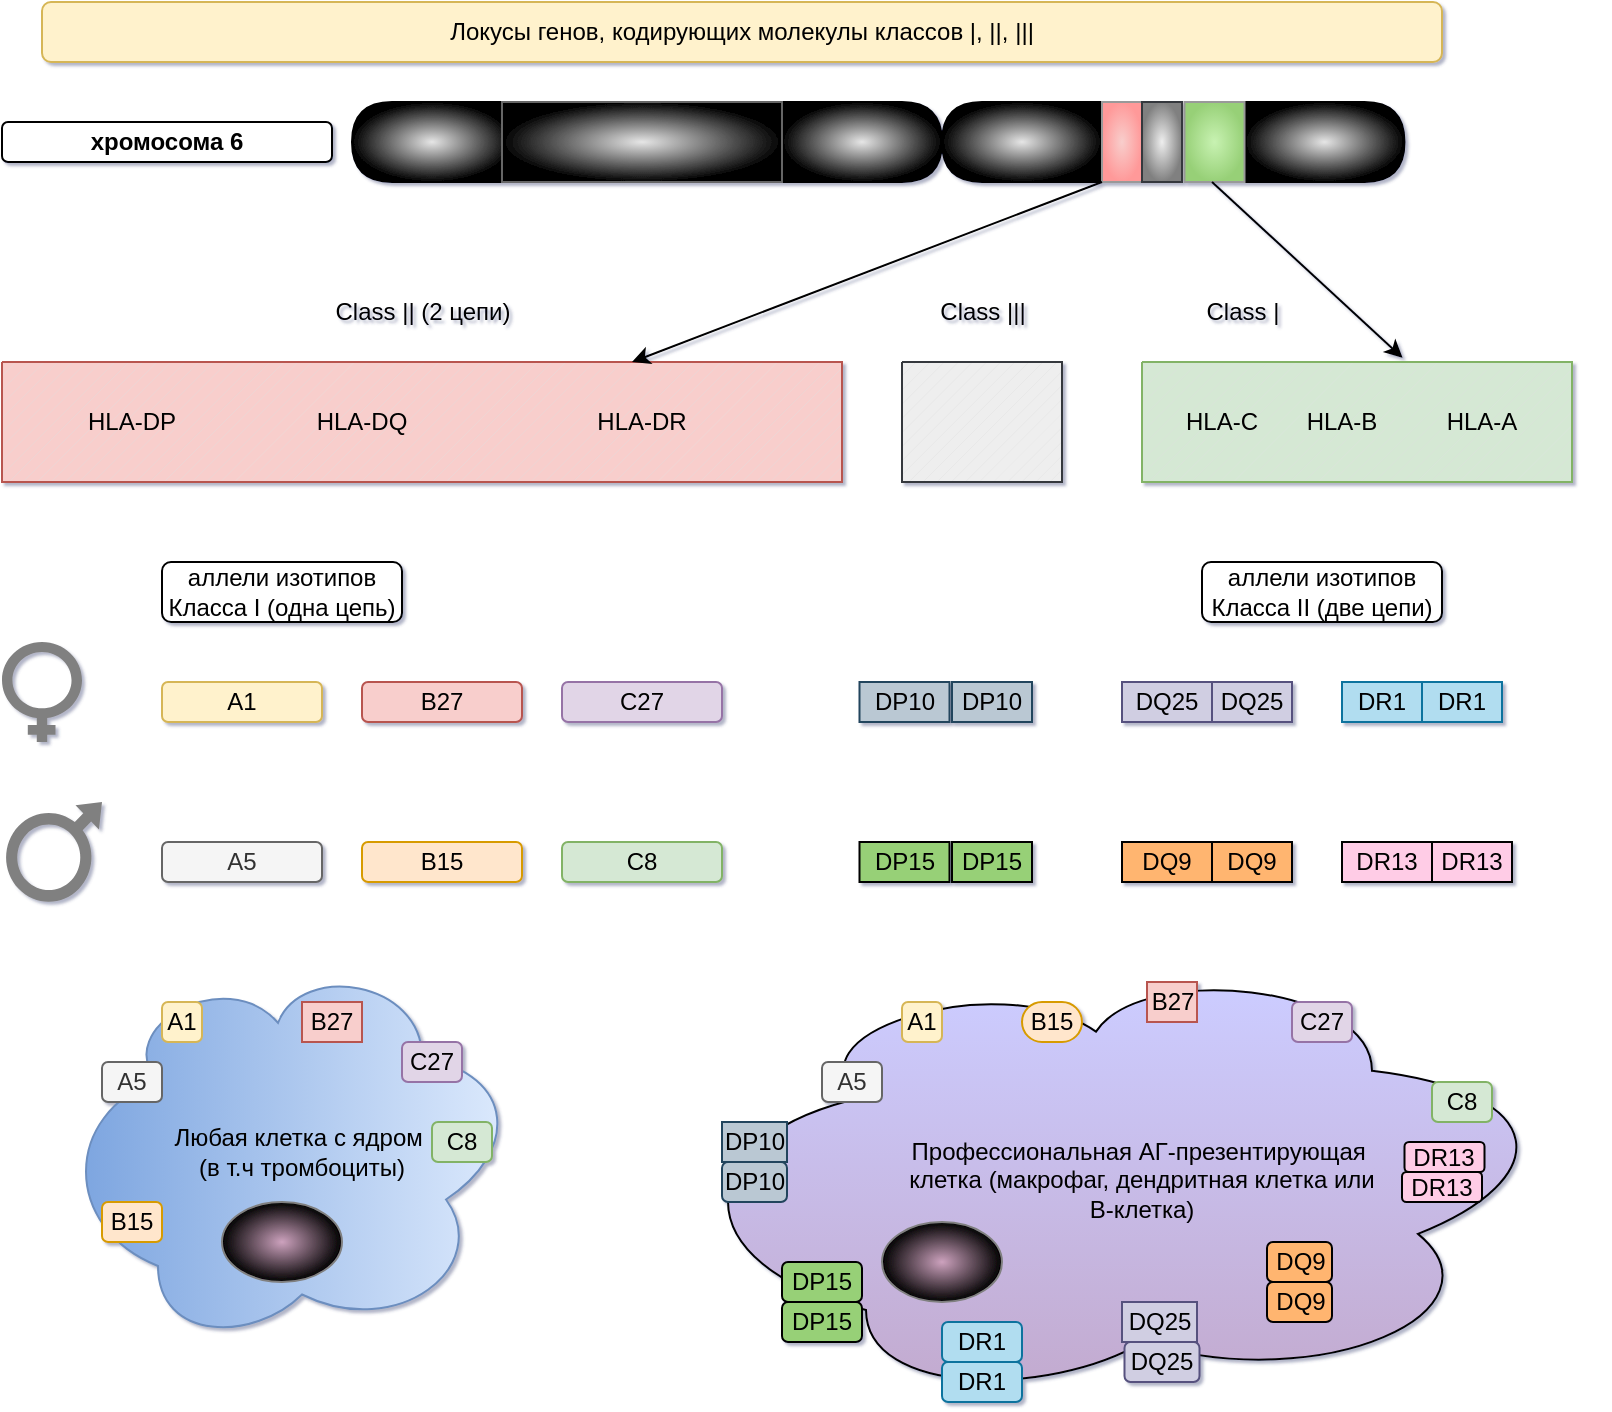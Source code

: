 <mxfile version="24.4.13" type="github">
  <diagram name="Page-1" id="-I0MyFCe74SBWzDTvCro">
    <mxGraphModel dx="1073" dy="586" grid="1" gridSize="10" guides="1" tooltips="1" connect="1" arrows="1" fold="1" page="1" pageScale="1" pageWidth="850" pageHeight="1100" math="0" shadow="1">
      <root>
        <mxCell id="0" />
        <mxCell id="1" parent="0" />
        <mxCell id="5hsAyEmP8SzY6PerSiog-23" value="" style="verticalLabelPosition=bottom;verticalAlign=top;html=1;shape=mxgraph.basic.patternFillRect;fillStyle=diag;step=5;fillStrokeWidth=0.2;fillStrokeColor=#dddddd;fillColor=#f8cecc;gradientColor=none;strokeColor=#b85450;" parent="1" vertex="1">
          <mxGeometry x="40" y="220" width="420" height="60" as="geometry" />
        </mxCell>
        <mxCell id="5hsAyEmP8SzY6PerSiog-24" value="" style="verticalLabelPosition=bottom;verticalAlign=top;html=1;shape=mxgraph.basic.patternFillRect;fillStyle=diag;step=5;fillStrokeWidth=0.2;fillStrokeColor=#dddddd;fillColor=#eeeeee;strokeColor=#36393d;" parent="1" vertex="1">
          <mxGeometry x="490" y="220" width="80" height="60" as="geometry" />
        </mxCell>
        <mxCell id="5hsAyEmP8SzY6PerSiog-25" value="" style="verticalLabelPosition=bottom;verticalAlign=top;html=1;shape=mxgraph.basic.patternFillRect;fillStyle=diag;step=5;fillStrokeWidth=0.2;fillStrokeColor=#dddddd;fillColor=#d5e8d4;strokeColor=#82b366;gradientColor=none;" parent="1" vertex="1">
          <mxGeometry x="610" y="220" width="215" height="60" as="geometry" />
        </mxCell>
        <mxCell id="5hsAyEmP8SzY6PerSiog-31" value="Class |||" style="text;html=1;align=center;verticalAlign=middle;resizable=0;points=[];autosize=1;strokeColor=none;fillColor=none;" parent="1" vertex="1">
          <mxGeometry x="495" y="180" width="70" height="30" as="geometry" />
        </mxCell>
        <mxCell id="5hsAyEmP8SzY6PerSiog-32" value="Class |" style="text;html=1;align=center;verticalAlign=middle;resizable=0;points=[];autosize=1;strokeColor=none;fillColor=none;" parent="1" vertex="1">
          <mxGeometry x="630" y="180" width="60" height="30" as="geometry" />
        </mxCell>
        <mxCell id="5hsAyEmP8SzY6PerSiog-33" value="Class || (2 цепи)" style="text;html=1;align=center;verticalAlign=middle;resizable=0;points=[];autosize=1;strokeColor=none;fillColor=none;" parent="1" vertex="1">
          <mxGeometry x="195" y="180" width="110" height="30" as="geometry" />
        </mxCell>
        <mxCell id="5hsAyEmP8SzY6PerSiog-39" value="HLA-DP" style="text;html=1;align=center;verticalAlign=middle;whiteSpace=wrap;rounded=0;" parent="1" vertex="1">
          <mxGeometry x="70" y="235" width="70" height="30" as="geometry" />
        </mxCell>
        <mxCell id="5hsAyEmP8SzY6PerSiog-40" value="HLA-DQ" style="text;html=1;align=center;verticalAlign=middle;whiteSpace=wrap;rounded=0;" parent="1" vertex="1">
          <mxGeometry x="185" y="235" width="70" height="30" as="geometry" />
        </mxCell>
        <mxCell id="5hsAyEmP8SzY6PerSiog-41" value="HLA-DR" style="text;html=1;align=center;verticalAlign=middle;whiteSpace=wrap;rounded=0;" parent="1" vertex="1">
          <mxGeometry x="325" y="235" width="70" height="30" as="geometry" />
        </mxCell>
        <mxCell id="5hsAyEmP8SzY6PerSiog-42" value="HLA-C" style="text;html=1;align=center;verticalAlign=middle;whiteSpace=wrap;rounded=0;" parent="1" vertex="1">
          <mxGeometry x="620" y="235" width="60" height="30" as="geometry" />
        </mxCell>
        <mxCell id="5hsAyEmP8SzY6PerSiog-43" value="HLA-B" style="text;html=1;align=center;verticalAlign=middle;whiteSpace=wrap;rounded=0;" parent="1" vertex="1">
          <mxGeometry x="680" y="235" width="60" height="30" as="geometry" />
        </mxCell>
        <mxCell id="5hsAyEmP8SzY6PerSiog-44" value="HLA-A" style="text;html=1;align=center;verticalAlign=middle;whiteSpace=wrap;rounded=0;" parent="1" vertex="1">
          <mxGeometry x="750" y="235" width="60" height="30" as="geometry" />
        </mxCell>
        <mxCell id="5hsAyEmP8SzY6PerSiog-46" value="Локусы генов, кодирующих молекулы классов |, ||, |||" style="rounded=1;whiteSpace=wrap;html=1;fillColor=#fff2cc;strokeColor=#d6b656;" parent="1" vertex="1">
          <mxGeometry x="60" y="40" width="700" height="30" as="geometry" />
        </mxCell>
        <mxCell id="oUY45JinjUfdoMoh1P1p-8" value="" style="shape=delay;whiteSpace=wrap;html=1;fillColor=#E6E6E6;gradientColor=default;gradientDirection=radial;" parent="1" vertex="1">
          <mxGeometry x="430" y="90" width="80" height="40" as="geometry" />
        </mxCell>
        <mxCell id="oUY45JinjUfdoMoh1P1p-9" value="" style="shape=delay;whiteSpace=wrap;html=1;direction=west;fillColor=#E6E6E6;gradientColor=default;gradientDirection=radial;" parent="1" vertex="1">
          <mxGeometry x="215" y="90" width="80" height="40" as="geometry" />
        </mxCell>
        <mxCell id="oUY45JinjUfdoMoh1P1p-10" value="" style="verticalLabelPosition=bottom;verticalAlign=top;html=1;shape=mxgraph.basic.rect;fillColor2=none;strokeWidth=1;size=20;indent=5;fillColor=#E6E6E6;gradientColor=default;strokeColor=#666666;gradientDirection=radial;" parent="1" vertex="1">
          <mxGeometry x="290" y="90" width="140" height="40" as="geometry" />
        </mxCell>
        <mxCell id="oUY45JinjUfdoMoh1P1p-11" value="" style="shape=delay;whiteSpace=wrap;html=1;fillColor=#E6E6E6;gradientColor=default;gradientDirection=radial;" parent="1" vertex="1">
          <mxGeometry x="661.25" y="90" width="80" height="40" as="geometry" />
        </mxCell>
        <mxCell id="oUY45JinjUfdoMoh1P1p-12" value="" style="shape=delay;whiteSpace=wrap;html=1;direction=west;fillColor=#E6E6E6;gradientColor=default;gradientDirection=radial;" parent="1" vertex="1">
          <mxGeometry x="510" y="90" width="80" height="40" as="geometry" />
        </mxCell>
        <mxCell id="oUY45JinjUfdoMoh1P1p-13" value="" style="verticalLabelPosition=bottom;verticalAlign=top;html=1;shape=mxgraph.basic.rect;fillColor2=none;strokeWidth=1;size=20;indent=5;fillColor=#f8cecc;gradientColor=#FF9999;strokeColor=#999999;gradientDirection=radial;" parent="1" vertex="1">
          <mxGeometry x="590" y="90" width="20" height="40" as="geometry" />
        </mxCell>
        <mxCell id="oUY45JinjUfdoMoh1P1p-14" value="" style="verticalLabelPosition=bottom;verticalAlign=top;html=1;shape=mxgraph.basic.rect;fillColor2=none;strokeWidth=1;size=20;indent=5;fillColor=#eeeeee;strokeColor=#36393d;gradientColor=#808080;gradientDirection=radial;" parent="1" vertex="1">
          <mxGeometry x="610" y="90" width="20" height="40" as="geometry" />
        </mxCell>
        <mxCell id="oUY45JinjUfdoMoh1P1p-15" value="" style="verticalLabelPosition=bottom;verticalAlign=top;html=1;shape=mxgraph.basic.rect;fillColor2=none;strokeWidth=1;size=20;indent=5;fillColor=#C8F2B2;strokeColor=#999999;gradientColor=#97D077;gradientDirection=radial;" parent="1" vertex="1">
          <mxGeometry x="631.25" y="90" width="30" height="40" as="geometry" />
        </mxCell>
        <mxCell id="oUY45JinjUfdoMoh1P1p-22" value="" style="shape=mxgraph.signs.people.female;html=1;pointerEvents=1;fillColor=#808080;strokeColor=none;verticalLabelPosition=bottom;verticalAlign=top;align=center;" parent="1" vertex="1">
          <mxGeometry x="40" y="360" width="40" height="50" as="geometry" />
        </mxCell>
        <mxCell id="oUY45JinjUfdoMoh1P1p-23" value="" style="shape=mxgraph.signs.people.male;html=1;pointerEvents=1;fillColor=#808080;strokeColor=none;verticalLabelPosition=bottom;verticalAlign=top;align=center;" parent="1" vertex="1">
          <mxGeometry x="40" y="440" width="50" height="52" as="geometry" />
        </mxCell>
        <mxCell id="aleqvYu7K4jObS0uqPys-1" value="A1" style="rounded=1;whiteSpace=wrap;html=1;fillColor=#fff2cc;strokeColor=#d6b656;" vertex="1" parent="1">
          <mxGeometry x="120" y="380" width="80" height="20" as="geometry" />
        </mxCell>
        <mxCell id="aleqvYu7K4jObS0uqPys-3" value="B27" style="rounded=1;whiteSpace=wrap;html=1;fillColor=#f8cecc;strokeColor=#b85450;" vertex="1" parent="1">
          <mxGeometry x="220" y="380" width="80" height="20" as="geometry" />
        </mxCell>
        <mxCell id="aleqvYu7K4jObS0uqPys-4" value="C27" style="rounded=1;whiteSpace=wrap;html=1;fillColor=#e1d5e7;strokeColor=#9673a6;" vertex="1" parent="1">
          <mxGeometry x="320" y="380" width="80" height="20" as="geometry" />
        </mxCell>
        <mxCell id="aleqvYu7K4jObS0uqPys-5" value="C8" style="rounded=1;whiteSpace=wrap;html=1;fillColor=#d5e8d4;strokeColor=#82b366;" vertex="1" parent="1">
          <mxGeometry x="320" y="460" width="80" height="20" as="geometry" />
        </mxCell>
        <mxCell id="aleqvYu7K4jObS0uqPys-6" value="B15" style="rounded=1;whiteSpace=wrap;html=1;fillColor=#ffe6cc;strokeColor=#d79b00;" vertex="1" parent="1">
          <mxGeometry x="220" y="460" width="80" height="20" as="geometry" />
        </mxCell>
        <mxCell id="aleqvYu7K4jObS0uqPys-7" value="A5" style="rounded=1;whiteSpace=wrap;html=1;fillColor=#f5f5f5;fontColor=#333333;strokeColor=#666666;" vertex="1" parent="1">
          <mxGeometry x="120" y="460" width="80" height="20" as="geometry" />
        </mxCell>
        <mxCell id="aleqvYu7K4jObS0uqPys-8" value="аллели изотипов Класса I (одна цепь)" style="rounded=1;whiteSpace=wrap;html=1;" vertex="1" parent="1">
          <mxGeometry x="120" y="320" width="120" height="30" as="geometry" />
        </mxCell>
        <mxCell id="aleqvYu7K4jObS0uqPys-14" value="DQ25" style="rounded=0;whiteSpace=wrap;html=1;fillColor=#d0cee2;strokeColor=#56517e;" vertex="1" parent="1">
          <mxGeometry x="600" y="380" width="45" height="20" as="geometry" />
        </mxCell>
        <mxCell id="aleqvYu7K4jObS0uqPys-15" value="DQ25" style="rounded=0;whiteSpace=wrap;html=1;fillColor=#d0cee2;strokeColor=#56517e;" vertex="1" parent="1">
          <mxGeometry x="645" y="380" width="40" height="20" as="geometry" />
        </mxCell>
        <mxCell id="aleqvYu7K4jObS0uqPys-16" value="DR1" style="rounded=0;whiteSpace=wrap;html=1;fillColor=#b1ddf0;strokeColor=#10739e;" vertex="1" parent="1">
          <mxGeometry x="710" y="380" width="40" height="20" as="geometry" />
        </mxCell>
        <mxCell id="aleqvYu7K4jObS0uqPys-17" value="DR1" style="rounded=0;whiteSpace=wrap;html=1;fillColor=#b1ddf0;strokeColor=#10739e;" vertex="1" parent="1">
          <mxGeometry x="750" y="380" width="40" height="20" as="geometry" />
        </mxCell>
        <mxCell id="aleqvYu7K4jObS0uqPys-18" value="DP10" style="rounded=0;whiteSpace=wrap;html=1;fillColor=#bac8d3;strokeColor=#23445d;" vertex="1" parent="1">
          <mxGeometry x="468.75" y="380" width="45" height="20" as="geometry" />
        </mxCell>
        <mxCell id="aleqvYu7K4jObS0uqPys-19" value="DP10" style="rounded=0;whiteSpace=wrap;html=1;fillColor=#bac8d3;strokeColor=#23445d;" vertex="1" parent="1">
          <mxGeometry x="515" y="380" width="40" height="20" as="geometry" />
        </mxCell>
        <mxCell id="aleqvYu7K4jObS0uqPys-21" value="DP15" style="rounded=0;whiteSpace=wrap;html=1;fillColor=#97D077;" vertex="1" parent="1">
          <mxGeometry x="468.75" y="460" width="45" height="20" as="geometry" />
        </mxCell>
        <mxCell id="aleqvYu7K4jObS0uqPys-22" value="DP15" style="rounded=0;whiteSpace=wrap;html=1;fillColor=#97D077;" vertex="1" parent="1">
          <mxGeometry x="515" y="460" width="40" height="20" as="geometry" />
        </mxCell>
        <mxCell id="aleqvYu7K4jObS0uqPys-23" value="DQ9" style="rounded=0;whiteSpace=wrap;html=1;fillColor=#FFB570;" vertex="1" parent="1">
          <mxGeometry x="600" y="460" width="45" height="20" as="geometry" />
        </mxCell>
        <mxCell id="aleqvYu7K4jObS0uqPys-24" value="DQ9" style="rounded=0;whiteSpace=wrap;html=1;fillColor=#FFB570;" vertex="1" parent="1">
          <mxGeometry x="645" y="460" width="40" height="20" as="geometry" />
        </mxCell>
        <mxCell id="aleqvYu7K4jObS0uqPys-25" value="DR13" style="rounded=0;whiteSpace=wrap;html=1;fillColor=#FFCCE6;" vertex="1" parent="1">
          <mxGeometry x="710" y="460" width="45" height="20" as="geometry" />
        </mxCell>
        <mxCell id="aleqvYu7K4jObS0uqPys-26" value="DR13" style="rounded=0;whiteSpace=wrap;html=1;fillColor=#FFCCE6;" vertex="1" parent="1">
          <mxGeometry x="755" y="460" width="40" height="20" as="geometry" />
        </mxCell>
        <mxCell id="aleqvYu7K4jObS0uqPys-28" value="аллели изотипов Класса II (две цепи)" style="rounded=1;whiteSpace=wrap;html=1;" vertex="1" parent="1">
          <mxGeometry x="640" y="320" width="120" height="30" as="geometry" />
        </mxCell>
        <mxCell id="aleqvYu7K4jObS0uqPys-29" value="Любая клетка с ядром&amp;nbsp;&lt;div&gt;(в т.ч тромбоциты)&lt;/div&gt;" style="ellipse;shape=cloud;whiteSpace=wrap;html=1;direction=south;fillColor=#dae8fc;gradientColor=#7ea6e0;strokeColor=#6c8ebf;" vertex="1" parent="1">
          <mxGeometry x="70" y="520" width="240" height="190" as="geometry" />
        </mxCell>
        <mxCell id="aleqvYu7K4jObS0uqPys-66" value="&lt;b&gt;хромосома 6&lt;/b&gt;" style="whiteSpace=wrap;html=1;rounded=1;" vertex="1" parent="1">
          <mxGeometry x="40" y="100" width="165" height="20" as="geometry" />
        </mxCell>
        <mxCell id="aleqvYu7K4jObS0uqPys-68" style="edgeStyle=orthogonalEdgeStyle;rounded=0;orthogonalLoop=1;jettySize=auto;html=1;exitX=0.5;exitY=1;exitDx=0;exitDy=0;" edge="1" parent="1" source="aleqvYu7K4jObS0uqPys-3" target="aleqvYu7K4jObS0uqPys-3">
          <mxGeometry relative="1" as="geometry" />
        </mxCell>
        <mxCell id="aleqvYu7K4jObS0uqPys-78" value="" style="ellipse;whiteSpace=wrap;html=1;strokeColor=#808080;fillColor=#CDA2BE;gradientColor=default;gradientDirection=radial;" vertex="1" parent="1">
          <mxGeometry x="150" y="640" width="60" height="40" as="geometry" />
        </mxCell>
        <mxCell id="aleqvYu7K4jObS0uqPys-79" value="A1" style="rounded=1;whiteSpace=wrap;html=1;fillColor=#fff2cc;strokeColor=#d6b656;" vertex="1" parent="1">
          <mxGeometry x="120" y="540" width="20" height="20" as="geometry" />
        </mxCell>
        <mxCell id="aleqvYu7K4jObS0uqPys-80" value="B27" style="rounded=1;whiteSpace=wrap;html=1;fillColor=#f8cecc;strokeColor=#b85450;arcSize=0;" vertex="1" parent="1">
          <mxGeometry x="190" y="540" width="30" height="20" as="geometry" />
        </mxCell>
        <mxCell id="aleqvYu7K4jObS0uqPys-81" value="C27" style="rounded=1;whiteSpace=wrap;html=1;fillColor=#e1d5e7;strokeColor=#9673a6;" vertex="1" parent="1">
          <mxGeometry x="240" y="560" width="30" height="20" as="geometry" />
        </mxCell>
        <mxCell id="aleqvYu7K4jObS0uqPys-82" value="A5" style="rounded=1;whiteSpace=wrap;html=1;fillColor=#f5f5f5;fontColor=#333333;strokeColor=#666666;" vertex="1" parent="1">
          <mxGeometry x="90" y="570" width="30" height="20" as="geometry" />
        </mxCell>
        <mxCell id="aleqvYu7K4jObS0uqPys-83" value="B15" style="rounded=1;whiteSpace=wrap;html=1;fillColor=#ffe6cc;strokeColor=#d79b00;" vertex="1" parent="1">
          <mxGeometry x="90" y="640" width="30" height="20" as="geometry" />
        </mxCell>
        <mxCell id="aleqvYu7K4jObS0uqPys-84" value="C8" style="rounded=1;whiteSpace=wrap;html=1;fillColor=#d5e8d4;strokeColor=#82b366;" vertex="1" parent="1">
          <mxGeometry x="255" y="600" width="30" height="20" as="geometry" />
        </mxCell>
        <mxCell id="aleqvYu7K4jObS0uqPys-105" value="Профессиональная АГ-презентирующая&amp;nbsp;&lt;div&gt;клетка&amp;nbsp;&lt;span style=&quot;background-color: initial;&quot;&gt;(макрофаг,&amp;nbsp;&lt;/span&gt;&lt;span style=&quot;background-color: initial;&quot;&gt;дендритная клетка или&lt;/span&gt;&lt;/div&gt;&lt;div&gt;B-клетка)&lt;/div&gt;" style="ellipse;shape=cloud;whiteSpace=wrap;html=1;direction=south;fillColor=#CCCCFF;gradientColor=#C3ABD0;gradientDirection=east;" vertex="1" parent="1">
          <mxGeometry x="380" y="520" width="460" height="217.5" as="geometry" />
        </mxCell>
        <mxCell id="aleqvYu7K4jObS0uqPys-106" value="" style="ellipse;whiteSpace=wrap;html=1;strokeColor=#808080;fillColor=#CDA2BE;gradientColor=default;gradientDirection=radial;" vertex="1" parent="1">
          <mxGeometry x="480" y="650" width="60" height="40" as="geometry" />
        </mxCell>
        <mxCell id="aleqvYu7K4jObS0uqPys-107" value="A1" style="rounded=1;whiteSpace=wrap;html=1;fillColor=#fff2cc;strokeColor=#d6b656;" vertex="1" parent="1">
          <mxGeometry x="490" y="540" width="20" height="20" as="geometry" />
        </mxCell>
        <mxCell id="aleqvYu7K4jObS0uqPys-108" value="B27" style="rounded=1;whiteSpace=wrap;html=1;fillColor=#f8cecc;strokeColor=#b85450;arcSize=0;" vertex="1" parent="1">
          <mxGeometry x="612.5" y="530" width="25" height="20" as="geometry" />
        </mxCell>
        <mxCell id="aleqvYu7K4jObS0uqPys-109" value="C27" style="rounded=1;whiteSpace=wrap;html=1;fillColor=#e1d5e7;strokeColor=#9673a6;" vertex="1" parent="1">
          <mxGeometry x="685" y="540" width="30" height="20" as="geometry" />
        </mxCell>
        <mxCell id="aleqvYu7K4jObS0uqPys-110" value="A5" style="rounded=1;whiteSpace=wrap;html=1;fillColor=#f5f5f5;fontColor=#333333;strokeColor=#666666;" vertex="1" parent="1">
          <mxGeometry x="450" y="570" width="30" height="20" as="geometry" />
        </mxCell>
        <mxCell id="aleqvYu7K4jObS0uqPys-111" value="B15" style="rounded=1;whiteSpace=wrap;html=1;fillColor=#ffe6cc;strokeColor=#d79b00;arcSize=50;" vertex="1" parent="1">
          <mxGeometry x="550" y="540" width="30" height="20" as="geometry" />
        </mxCell>
        <mxCell id="aleqvYu7K4jObS0uqPys-112" value="C8" style="rounded=1;whiteSpace=wrap;html=1;fillColor=#d5e8d4;strokeColor=#82b366;" vertex="1" parent="1">
          <mxGeometry x="755" y="580" width="30" height="20" as="geometry" />
        </mxCell>
        <mxCell id="aleqvYu7K4jObS0uqPys-113" value="DP10" style="rounded=1;whiteSpace=wrap;html=1;fillColor=#bac8d3;strokeColor=#23445d;arcSize=0;" vertex="1" parent="1">
          <mxGeometry x="400" y="600" width="32.5" height="20" as="geometry" />
        </mxCell>
        <mxCell id="aleqvYu7K4jObS0uqPys-114" value="DP10" style="rounded=1;whiteSpace=wrap;html=1;fillColor=#bac8d3;strokeColor=#23445d;" vertex="1" parent="1">
          <mxGeometry x="400" y="620" width="32.5" height="20" as="geometry" />
        </mxCell>
        <mxCell id="aleqvYu7K4jObS0uqPys-115" value="DP15" style="rounded=1;whiteSpace=wrap;html=1;fillColor=#97D077;" vertex="1" parent="1">
          <mxGeometry x="430" y="670" width="40" height="20" as="geometry" />
        </mxCell>
        <mxCell id="aleqvYu7K4jObS0uqPys-116" value="DP15" style="rounded=1;whiteSpace=wrap;html=1;fillColor=#97D077;" vertex="1" parent="1">
          <mxGeometry x="430" y="690" width="40" height="20" as="geometry" />
        </mxCell>
        <mxCell id="aleqvYu7K4jObS0uqPys-117" value="DQ9" style="rounded=1;whiteSpace=wrap;html=1;fillColor=#FFB570;" vertex="1" parent="1">
          <mxGeometry x="672.5" y="660" width="32.5" height="20" as="geometry" />
        </mxCell>
        <mxCell id="aleqvYu7K4jObS0uqPys-118" value="DQ9" style="rounded=1;whiteSpace=wrap;html=1;fillColor=#FFB570;" vertex="1" parent="1">
          <mxGeometry x="672.5" y="680" width="32.5" height="20" as="geometry" />
        </mxCell>
        <mxCell id="aleqvYu7K4jObS0uqPys-119" value="DQ25" style="rounded=0;whiteSpace=wrap;html=1;fillColor=#d0cee2;strokeColor=#56517e;" vertex="1" parent="1">
          <mxGeometry x="600" y="690" width="37.5" height="20" as="geometry" />
        </mxCell>
        <mxCell id="aleqvYu7K4jObS0uqPys-120" value="DQ25" style="rounded=1;whiteSpace=wrap;html=1;fillColor=#d0cee2;strokeColor=#56517e;" vertex="1" parent="1">
          <mxGeometry x="601.25" y="710" width="37.5" height="20" as="geometry" />
        </mxCell>
        <mxCell id="aleqvYu7K4jObS0uqPys-121" value="DR1" style="rounded=1;whiteSpace=wrap;html=1;fillColor=#b1ddf0;strokeColor=#10739e;" vertex="1" parent="1">
          <mxGeometry x="510" y="700" width="40" height="20" as="geometry" />
        </mxCell>
        <mxCell id="aleqvYu7K4jObS0uqPys-122" value="DR1" style="rounded=1;whiteSpace=wrap;html=1;fillColor=#b1ddf0;strokeColor=#10739e;" vertex="1" parent="1">
          <mxGeometry x="510" y="720" width="40" height="20" as="geometry" />
        </mxCell>
        <mxCell id="aleqvYu7K4jObS0uqPys-123" value="DR13" style="rounded=1;whiteSpace=wrap;html=1;fillColor=#FFCCE6;" vertex="1" parent="1">
          <mxGeometry x="741.25" y="610" width="40" height="15" as="geometry" />
        </mxCell>
        <mxCell id="aleqvYu7K4jObS0uqPys-124" value="DR13" style="rounded=1;whiteSpace=wrap;html=1;fillColor=#FFCCE6;" vertex="1" parent="1">
          <mxGeometry x="740" y="625" width="40" height="15" as="geometry" />
        </mxCell>
        <mxCell id="aleqvYu7K4jObS0uqPys-131" value="" style="endArrow=classic;html=1;rounded=0;entryX=0.75;entryY=0;entryDx=0;entryDy=0;entryPerimeter=0;exitX=0;exitY=0;exitDx=0;exitDy=0;" edge="1" parent="1" source="oUY45JinjUfdoMoh1P1p-12" target="5hsAyEmP8SzY6PerSiog-23">
          <mxGeometry width="50" height="50" relative="1" as="geometry">
            <mxPoint x="520" y="130" as="sourcePoint" />
            <mxPoint x="515" y="130" as="targetPoint" />
          </mxGeometry>
        </mxCell>
        <mxCell id="aleqvYu7K4jObS0uqPys-132" value="" style="endArrow=classic;html=1;rounded=0;entryX=0.606;entryY=-0.035;entryDx=0;entryDy=0;entryPerimeter=0;" edge="1" parent="1" target="5hsAyEmP8SzY6PerSiog-25">
          <mxGeometry width="50" height="50" relative="1" as="geometry">
            <mxPoint x="645" y="130" as="sourcePoint" />
            <mxPoint x="695" y="180" as="targetPoint" />
          </mxGeometry>
        </mxCell>
      </root>
    </mxGraphModel>
  </diagram>
</mxfile>
